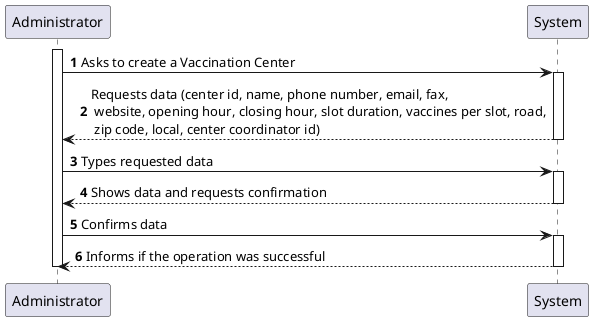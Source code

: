 @startuml
'https://plantuml.com/sequence-diagram

autonumber

autonumber

activate Administrator

Administrator -> System: Asks to create a Vaccination Center
activate System
Administrator <-- System: Requests data (center id, name, phone number, email, fax,\n website, opening hour, closing hour, slot duration, vaccines per slot, road,\n zip code, local, center coordinator id)
deactivate System

Administrator -> System: Types requested data
activate System
Administrator <-- System: Shows data and requests confirmation
deactivate System

Administrator -> System: Confirms data
activate System
Administrator <-- System: Informs if the operation was successful
deactivate System

deactivate Administrator
@enduml